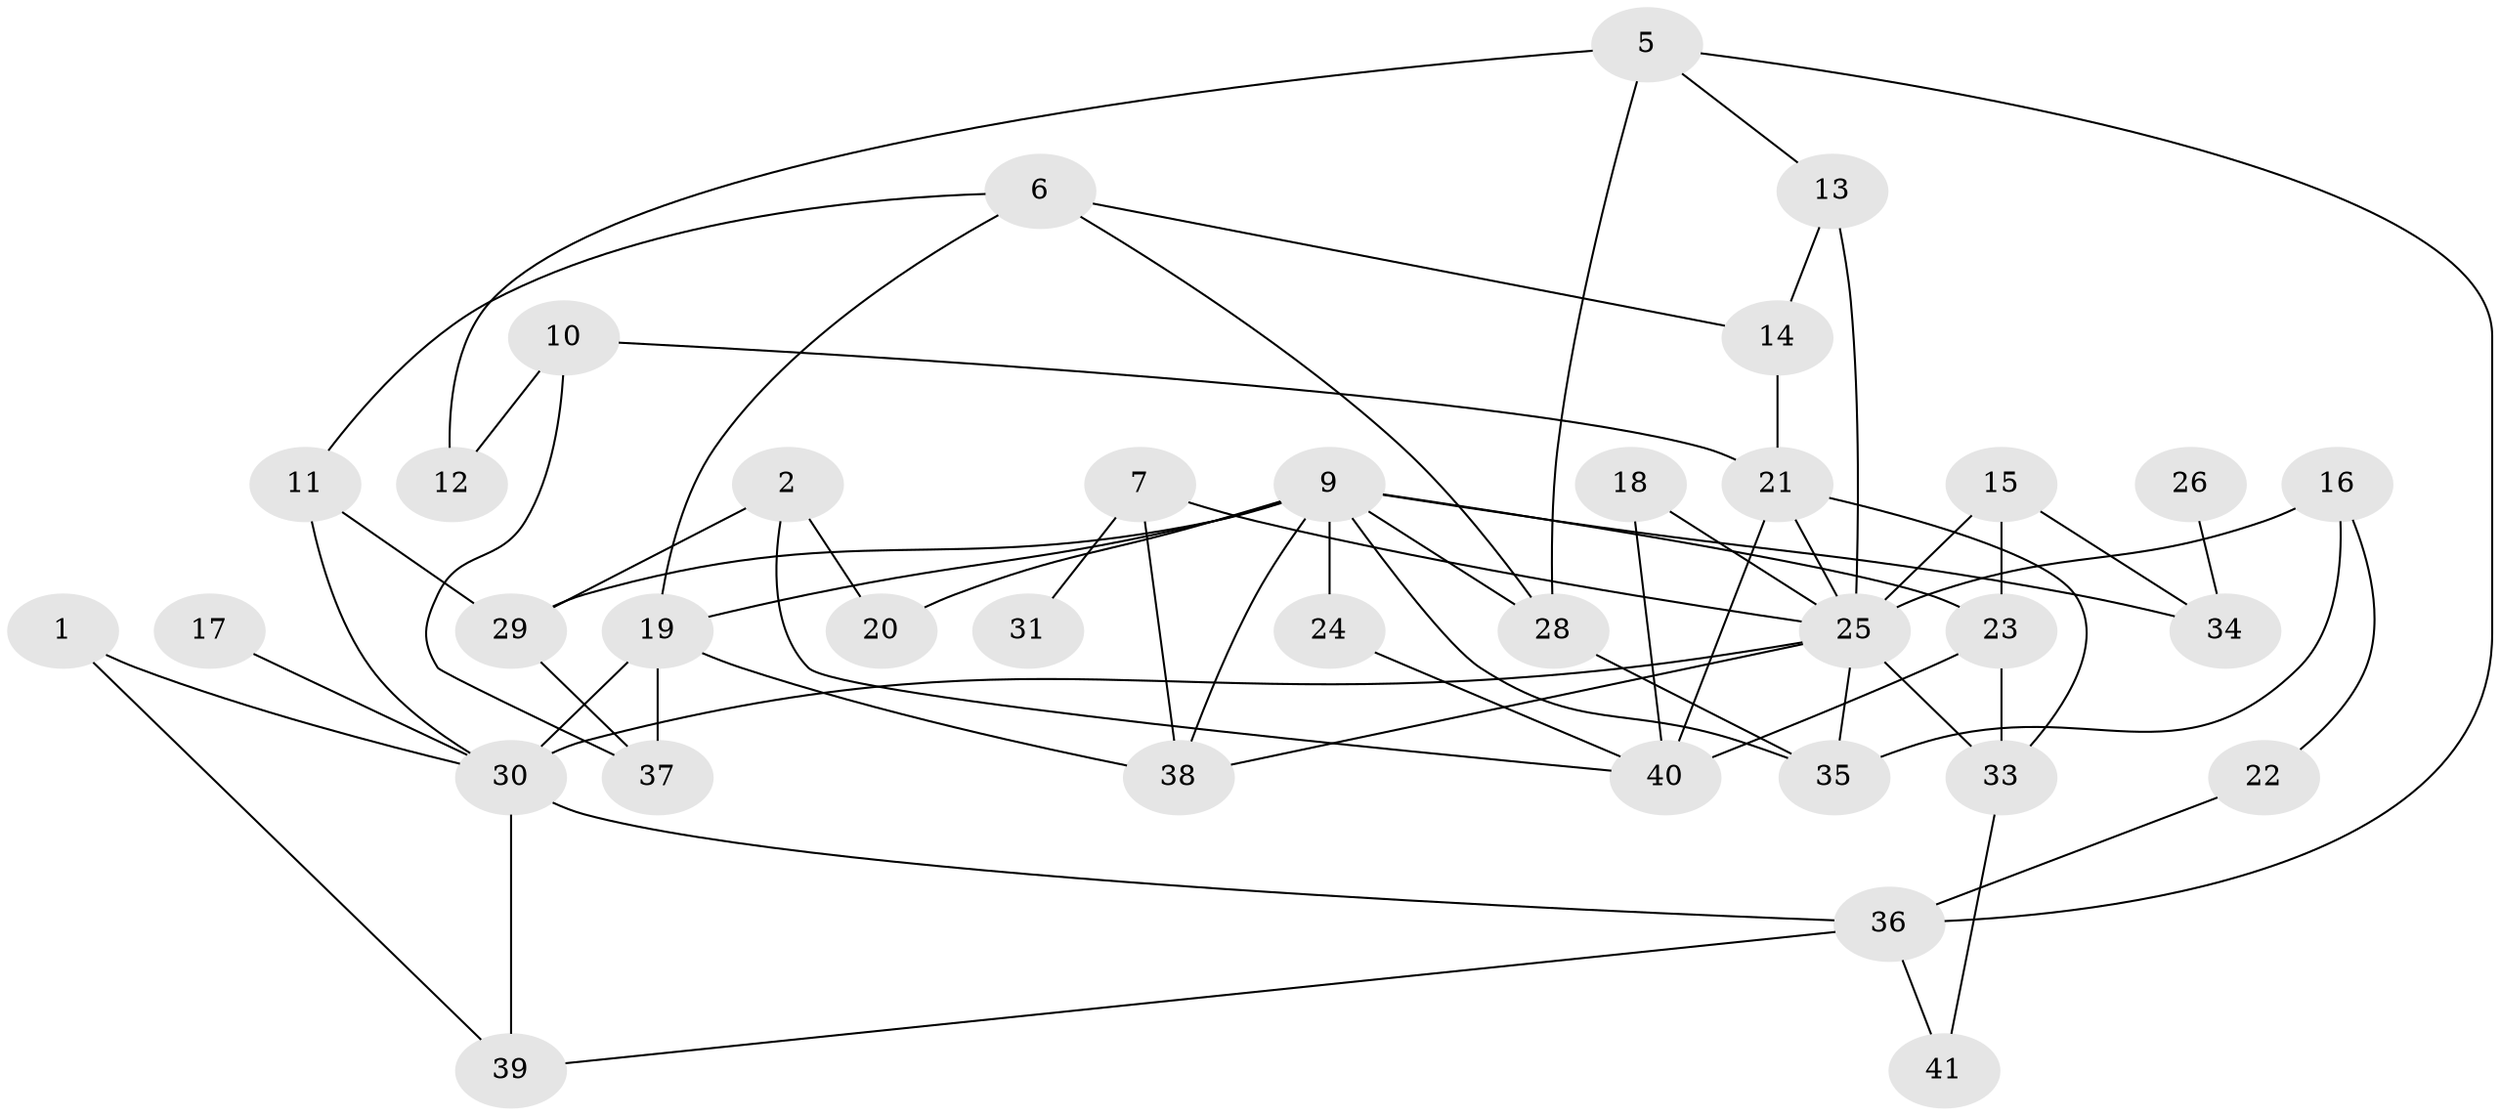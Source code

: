 // original degree distribution, {2: 0.27722772277227725, 3: 0.26732673267326734, 4: 0.16831683168316833, 1: 0.19801980198019803, 5: 0.009900990099009901, 6: 0.0297029702970297, 0: 0.039603960396039604, 8: 0.009900990099009901}
// Generated by graph-tools (version 1.1) at 2025/35/03/04/25 23:35:53]
// undirected, 36 vertices, 64 edges
graph export_dot {
  node [color=gray90,style=filled];
  1;
  2;
  5;
  6;
  7;
  9;
  10;
  11;
  12;
  13;
  14;
  15;
  16;
  17;
  18;
  19;
  20;
  21;
  22;
  23;
  24;
  25;
  26;
  28;
  29;
  30;
  31;
  33;
  34;
  35;
  36;
  37;
  38;
  39;
  40;
  41;
  1 -- 30 [weight=1.0];
  1 -- 39 [weight=1.0];
  2 -- 20 [weight=1.0];
  2 -- 29 [weight=1.0];
  2 -- 40 [weight=1.0];
  5 -- 12 [weight=1.0];
  5 -- 13 [weight=1.0];
  5 -- 28 [weight=1.0];
  5 -- 36 [weight=1.0];
  6 -- 11 [weight=1.0];
  6 -- 14 [weight=1.0];
  6 -- 19 [weight=1.0];
  6 -- 28 [weight=1.0];
  7 -- 25 [weight=1.0];
  7 -- 31 [weight=1.0];
  7 -- 38 [weight=1.0];
  9 -- 19 [weight=1.0];
  9 -- 20 [weight=1.0];
  9 -- 23 [weight=1.0];
  9 -- 24 [weight=1.0];
  9 -- 28 [weight=1.0];
  9 -- 29 [weight=1.0];
  9 -- 34 [weight=1.0];
  9 -- 35 [weight=1.0];
  9 -- 38 [weight=1.0];
  10 -- 12 [weight=1.0];
  10 -- 21 [weight=1.0];
  10 -- 37 [weight=1.0];
  11 -- 29 [weight=1.0];
  11 -- 30 [weight=1.0];
  13 -- 14 [weight=1.0];
  13 -- 25 [weight=2.0];
  14 -- 21 [weight=1.0];
  15 -- 23 [weight=1.0];
  15 -- 25 [weight=1.0];
  15 -- 34 [weight=1.0];
  16 -- 22 [weight=1.0];
  16 -- 25 [weight=2.0];
  16 -- 35 [weight=1.0];
  17 -- 30 [weight=1.0];
  18 -- 25 [weight=1.0];
  18 -- 40 [weight=1.0];
  19 -- 30 [weight=3.0];
  19 -- 37 [weight=1.0];
  19 -- 38 [weight=1.0];
  21 -- 25 [weight=1.0];
  21 -- 33 [weight=1.0];
  21 -- 40 [weight=1.0];
  22 -- 36 [weight=1.0];
  23 -- 33 [weight=1.0];
  23 -- 40 [weight=1.0];
  24 -- 40 [weight=1.0];
  25 -- 30 [weight=1.0];
  25 -- 33 [weight=1.0];
  25 -- 35 [weight=1.0];
  25 -- 38 [weight=1.0];
  26 -- 34 [weight=1.0];
  28 -- 35 [weight=1.0];
  29 -- 37 [weight=1.0];
  30 -- 36 [weight=1.0];
  30 -- 39 [weight=1.0];
  33 -- 41 [weight=1.0];
  36 -- 39 [weight=1.0];
  36 -- 41 [weight=1.0];
}
